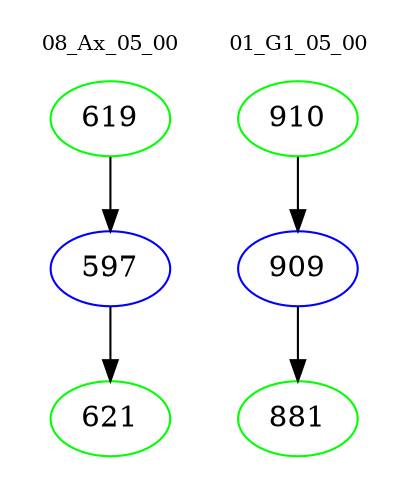 digraph{
subgraph cluster_0 {
color = white
label = "08_Ax_05_00";
fontsize=10;
T0_619 [label="619", color="green"]
T0_619 -> T0_597 [color="black"]
T0_597 [label="597", color="blue"]
T0_597 -> T0_621 [color="black"]
T0_621 [label="621", color="green"]
}
subgraph cluster_1 {
color = white
label = "01_G1_05_00";
fontsize=10;
T1_910 [label="910", color="green"]
T1_910 -> T1_909 [color="black"]
T1_909 [label="909", color="blue"]
T1_909 -> T1_881 [color="black"]
T1_881 [label="881", color="green"]
}
}
